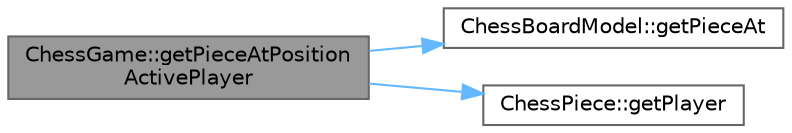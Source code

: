 digraph "ChessGame::getPieceAtPositionActivePlayer"
{
 // LATEX_PDF_SIZE
  bgcolor="transparent";
  edge [fontname=Helvetica,fontsize=10,labelfontname=Helvetica,labelfontsize=10];
  node [fontname=Helvetica,fontsize=10,shape=box,height=0.2,width=0.4];
  rankdir="LR";
  Node1 [id="Node000001",label="ChessGame::getPieceAtPosition\lActivePlayer",height=0.2,width=0.4,color="gray40", fillcolor="grey60", style="filled", fontcolor="black",tooltip="Gets the chess piece at the specified position for the active player."];
  Node1 -> Node2 [id="edge3_Node000001_Node000002",color="steelblue1",style="solid",tooltip=" "];
  Node2 [id="Node000002",label="ChessBoardModel::getPieceAt",height=0.2,width=0.4,color="grey40", fillcolor="white", style="filled",URL="$class_chess_board_model.html#a6ab1327c5818aebcbf5cfce3482d5843",tooltip="Gets the chess piece at the specified position."];
  Node1 -> Node3 [id="edge4_Node000001_Node000003",color="steelblue1",style="solid",tooltip=" "];
  Node3 [id="Node000003",label="ChessPiece::getPlayer",height=0.2,width=0.4,color="grey40", fillcolor="white", style="filled",URL="$class_chess_piece.html#aa449c4e3dd08c3f3aa08309a6bf59062",tooltip="Gets the player to whom the chess piece belongs."];
}
